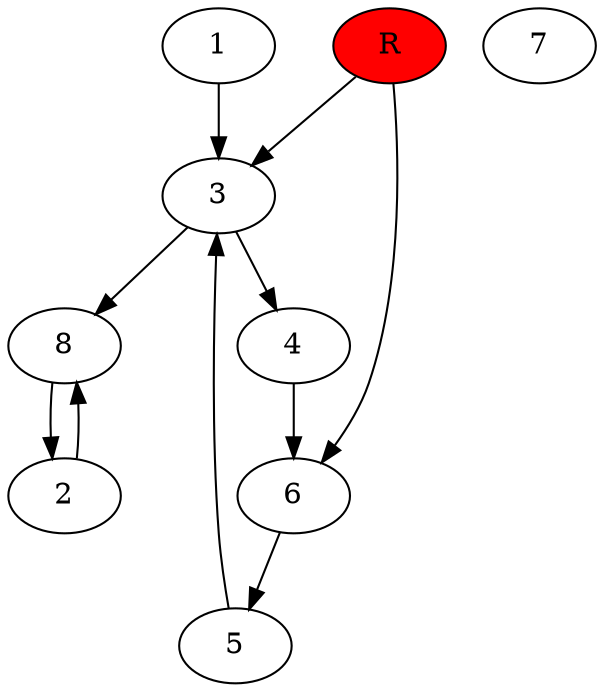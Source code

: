 digraph prb7234 {
	1
	2
	3
	4
	5
	6
	7
	8
	R [fillcolor="#ff0000" style=filled]
	1 -> 3
	2 -> 8
	3 -> 4
	3 -> 8
	4 -> 6
	5 -> 3
	6 -> 5
	8 -> 2
	R -> 3
	R -> 6
}
